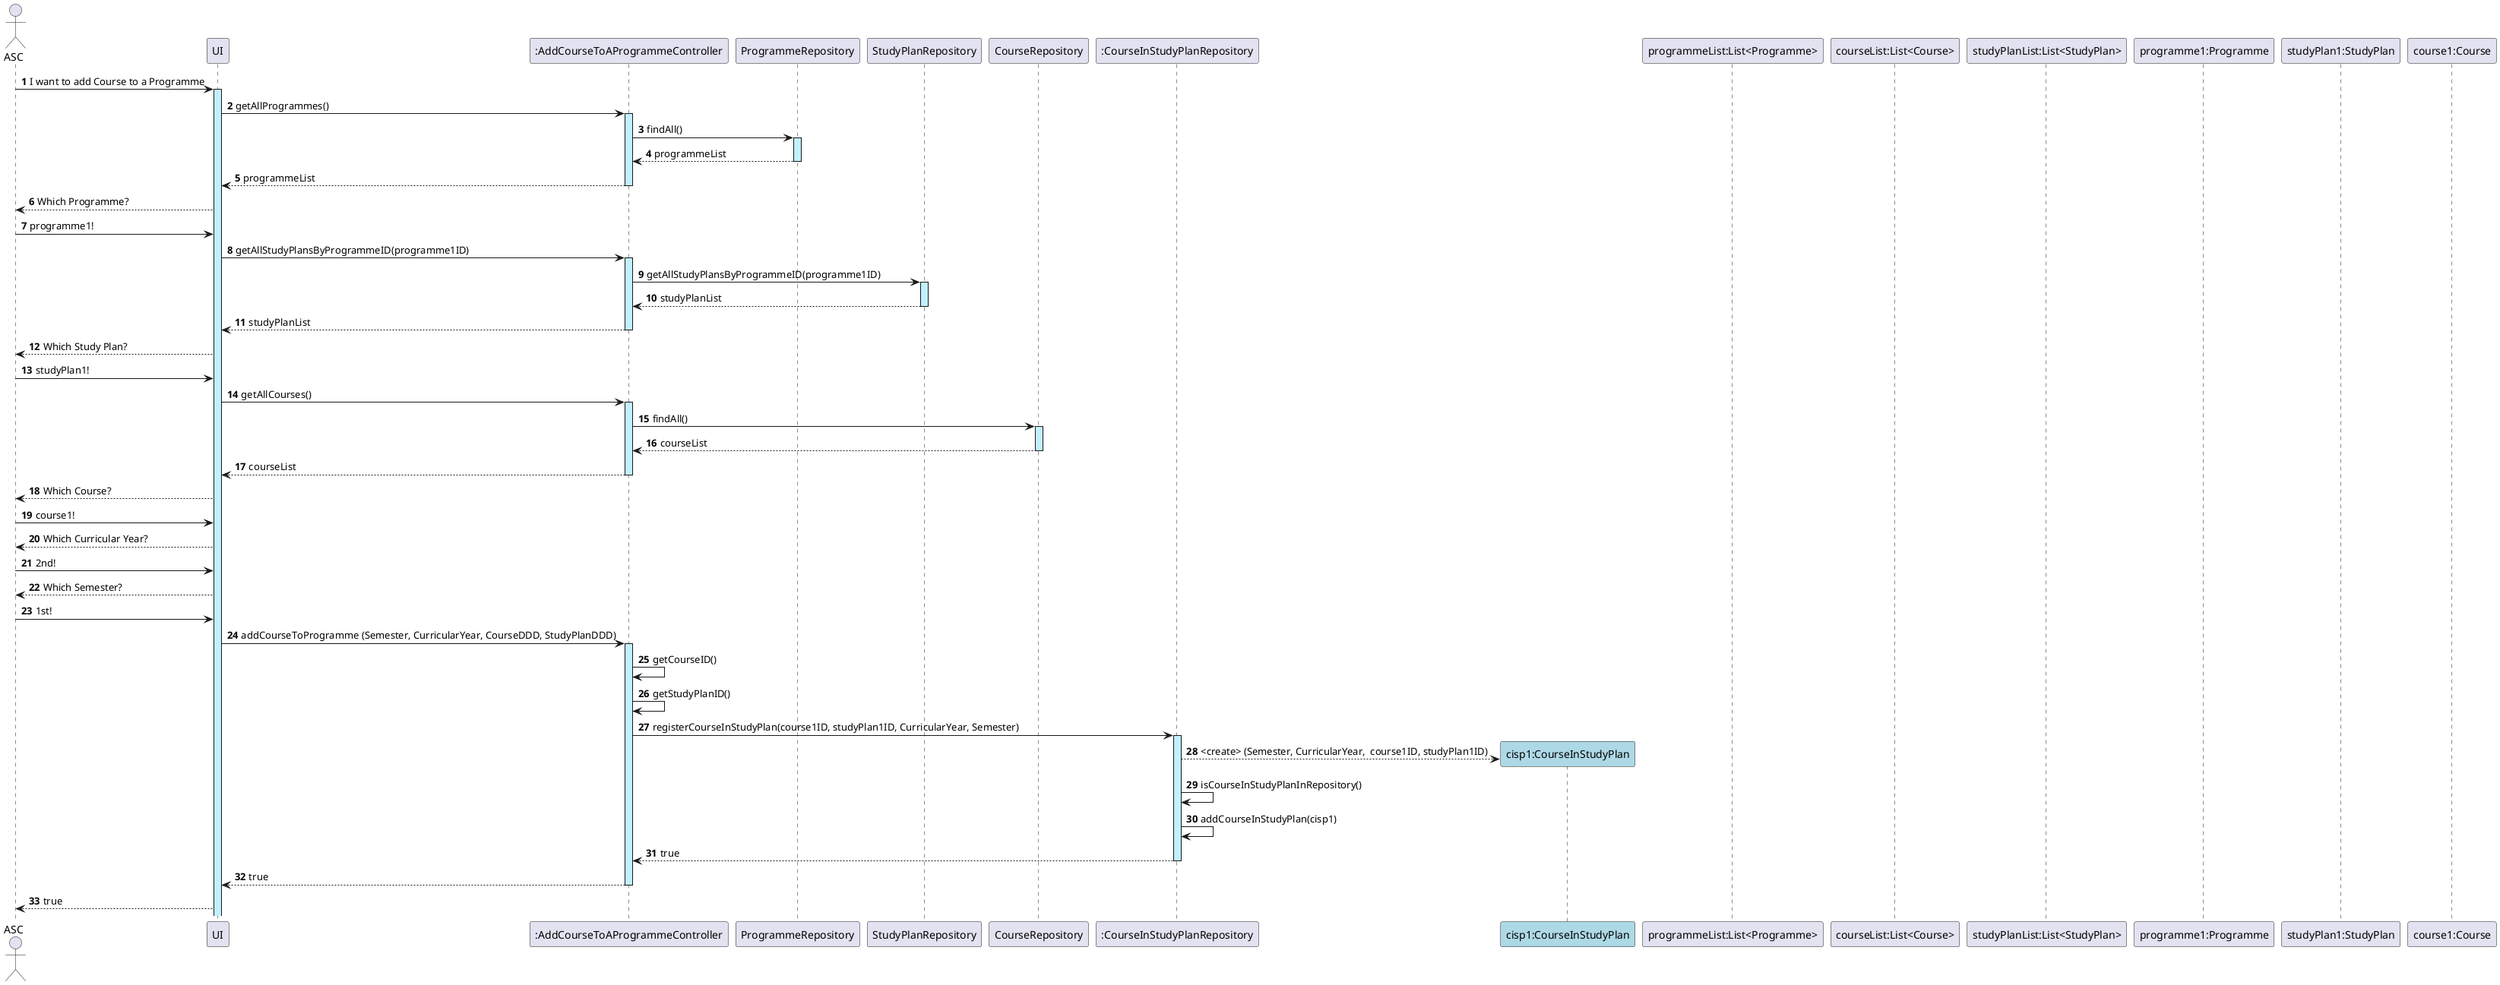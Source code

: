 @startuml
actor ASC
autonumber

ASC -> UI ++ #application : I want to add Course to a Programme

UI -> ":AddCourseToAProgrammeController" ++ #application: getAllProgrammes()

":AddCourseToAProgrammeController" -> ProgrammeRepository ++ #application: findAll()

ProgrammeRepository --> ":AddCourseToAProgrammeController" -- #application: programmeList

":AddCourseToAProgrammeController" --> UI --:  programmeList

UI --> ASC : Which Programme?

ASC -> UI  #application: programme1!

UI -> ":AddCourseToAProgrammeController" ++  #application:  getAllStudyPlansByProgrammeID(programme1ID)

":AddCourseToAProgrammeController" -> StudyPlanRepository ++ #application: getAllStudyPlansByProgrammeID(programme1ID)

StudyPlanRepository --> ":AddCourseToAProgrammeController" -- #application: studyPlanList

":AddCourseToAProgrammeController" --> UI -- : studyPlanList

UI --> ASC: Which Study Plan?

ASC -> UI: studyPlan1!



UI -> ":AddCourseToAProgrammeController" ++ #application: getAllCourses()

":AddCourseToAProgrammeController" -> CourseRepository ++ #application: findAll()

CourseRepository --> ":AddCourseToAProgrammeController" -- #application: courseList

":AddCourseToAProgrammeController" --> UI  -- : courseList

UI --> ASC : Which Course?

ASC -> UI #application: course1!

UI --> ASC : Which Curricular Year?

ASC -> UI #application: 2nd!

UI --> ASC : Which Semester?

ASC -> UI #application: 1st!

UI -> ":AddCourseToAProgrammeController" ++ #application : addCourseToProgramme (Semester, CurricularYear, CourseDDD, StudyPlanDDD)

":AddCourseToAProgrammeController" -> ":AddCourseToAProgrammeController" : getCourseID()
":AddCourseToAProgrammeController" -> ":AddCourseToAProgrammeController" : getStudyPlanID()
":AddCourseToAProgrammeController" -> ":CourseInStudyPlanRepository" ++ #application : registerCourseInStudyPlan(course1ID, studyPlan1ID, CurricularYear, Semester)

create "cisp1:CourseInStudyPlan" as CISP #lightblue
":CourseInStudyPlanRepository" --> CISP : <create> (Semester, CurricularYear,  course1ID, studyPlan1ID)
":CourseInStudyPlanRepository" -> ":CourseInStudyPlanRepository": isCourseInStudyPlanInRepository()
":CourseInStudyPlanRepository" -> ":CourseInStudyPlanRepository": addCourseInStudyPlan(cisp1)
":CourseInStudyPlanRepository" --> ":AddCourseToAProgrammeController" --: true

":AddCourseToAProgrammeController" --> UI -- : true

UI --> ASC: true

participant "programmeList:List<Programme>"
participant "courseList:List<Course>"
participant "studyPlanList:List<StudyPlan>"
participant "programme1:Programme"
participant "studyPlan1:StudyPlan"
participant "course1:Course"
@enduml